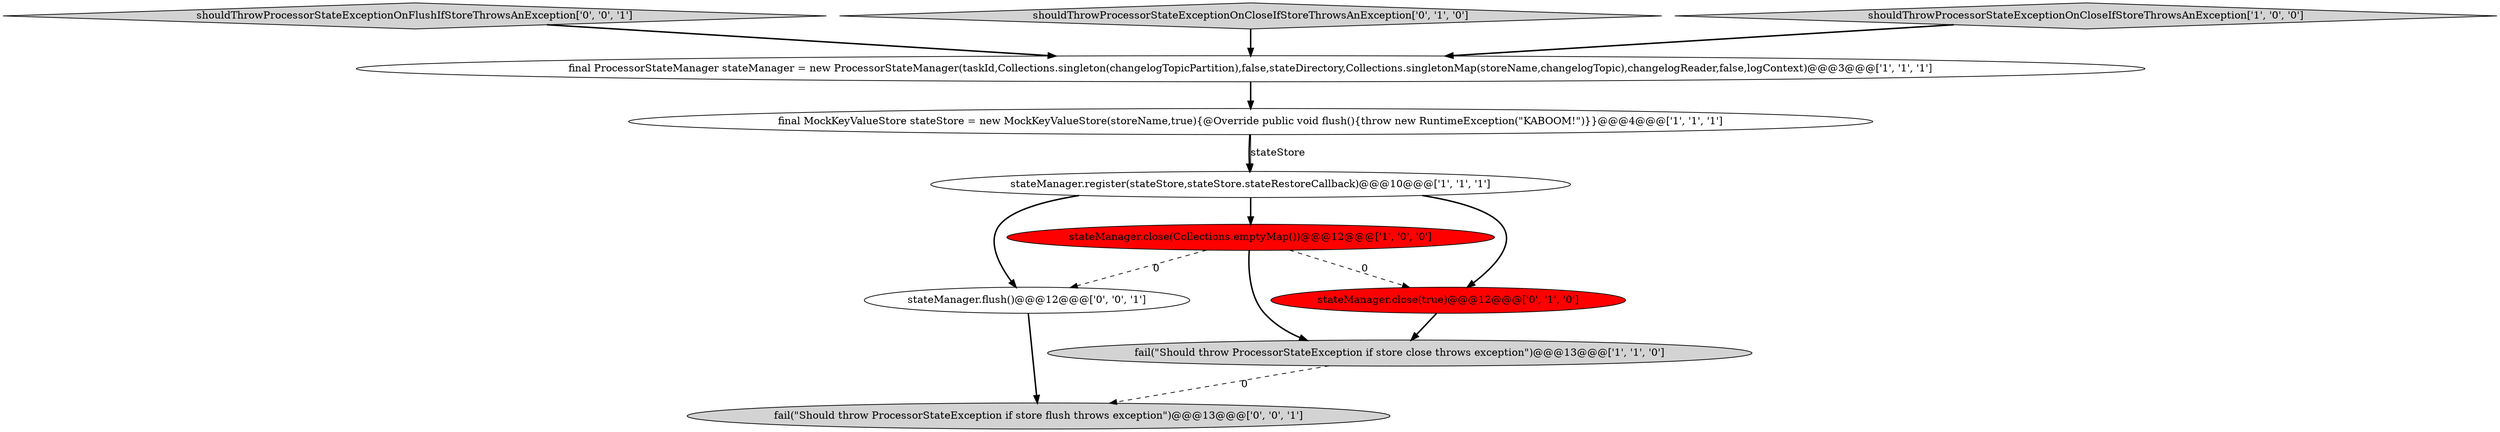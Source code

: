 digraph {
7 [style = filled, label = "stateManager.close(true)@@@12@@@['0', '1', '0']", fillcolor = red, shape = ellipse image = "AAA1AAABBB2BBB"];
10 [style = filled, label = "shouldThrowProcessorStateExceptionOnFlushIfStoreThrowsAnException['0', '0', '1']", fillcolor = lightgray, shape = diamond image = "AAA0AAABBB3BBB"];
2 [style = filled, label = "final MockKeyValueStore stateStore = new MockKeyValueStore(storeName,true){@Override public void flush(){throw new RuntimeException(\"KABOOM!\")}}@@@4@@@['1', '1', '1']", fillcolor = white, shape = ellipse image = "AAA0AAABBB1BBB"];
6 [style = filled, label = "shouldThrowProcessorStateExceptionOnCloseIfStoreThrowsAnException['0', '1', '0']", fillcolor = lightgray, shape = diamond image = "AAA0AAABBB2BBB"];
1 [style = filled, label = "stateManager.register(stateStore,stateStore.stateRestoreCallback)@@@10@@@['1', '1', '1']", fillcolor = white, shape = ellipse image = "AAA0AAABBB1BBB"];
5 [style = filled, label = "shouldThrowProcessorStateExceptionOnCloseIfStoreThrowsAnException['1', '0', '0']", fillcolor = lightgray, shape = diamond image = "AAA0AAABBB1BBB"];
8 [style = filled, label = "stateManager.flush()@@@12@@@['0', '0', '1']", fillcolor = white, shape = ellipse image = "AAA0AAABBB3BBB"];
0 [style = filled, label = "fail(\"Should throw ProcessorStateException if store close throws exception\")@@@13@@@['1', '1', '0']", fillcolor = lightgray, shape = ellipse image = "AAA0AAABBB1BBB"];
3 [style = filled, label = "stateManager.close(Collections.emptyMap())@@@12@@@['1', '0', '0']", fillcolor = red, shape = ellipse image = "AAA1AAABBB1BBB"];
9 [style = filled, label = "fail(\"Should throw ProcessorStateException if store flush throws exception\")@@@13@@@['0', '0', '1']", fillcolor = lightgray, shape = ellipse image = "AAA0AAABBB3BBB"];
4 [style = filled, label = "final ProcessorStateManager stateManager = new ProcessorStateManager(taskId,Collections.singleton(changelogTopicPartition),false,stateDirectory,Collections.singletonMap(storeName,changelogTopic),changelogReader,false,logContext)@@@3@@@['1', '1', '1']", fillcolor = white, shape = ellipse image = "AAA0AAABBB1BBB"];
1->3 [style = bold, label=""];
3->8 [style = dashed, label="0"];
6->4 [style = bold, label=""];
5->4 [style = bold, label=""];
7->0 [style = bold, label=""];
4->2 [style = bold, label=""];
1->8 [style = bold, label=""];
0->9 [style = dashed, label="0"];
3->7 [style = dashed, label="0"];
1->7 [style = bold, label=""];
2->1 [style = bold, label=""];
3->0 [style = bold, label=""];
8->9 [style = bold, label=""];
2->1 [style = solid, label="stateStore"];
10->4 [style = bold, label=""];
}
